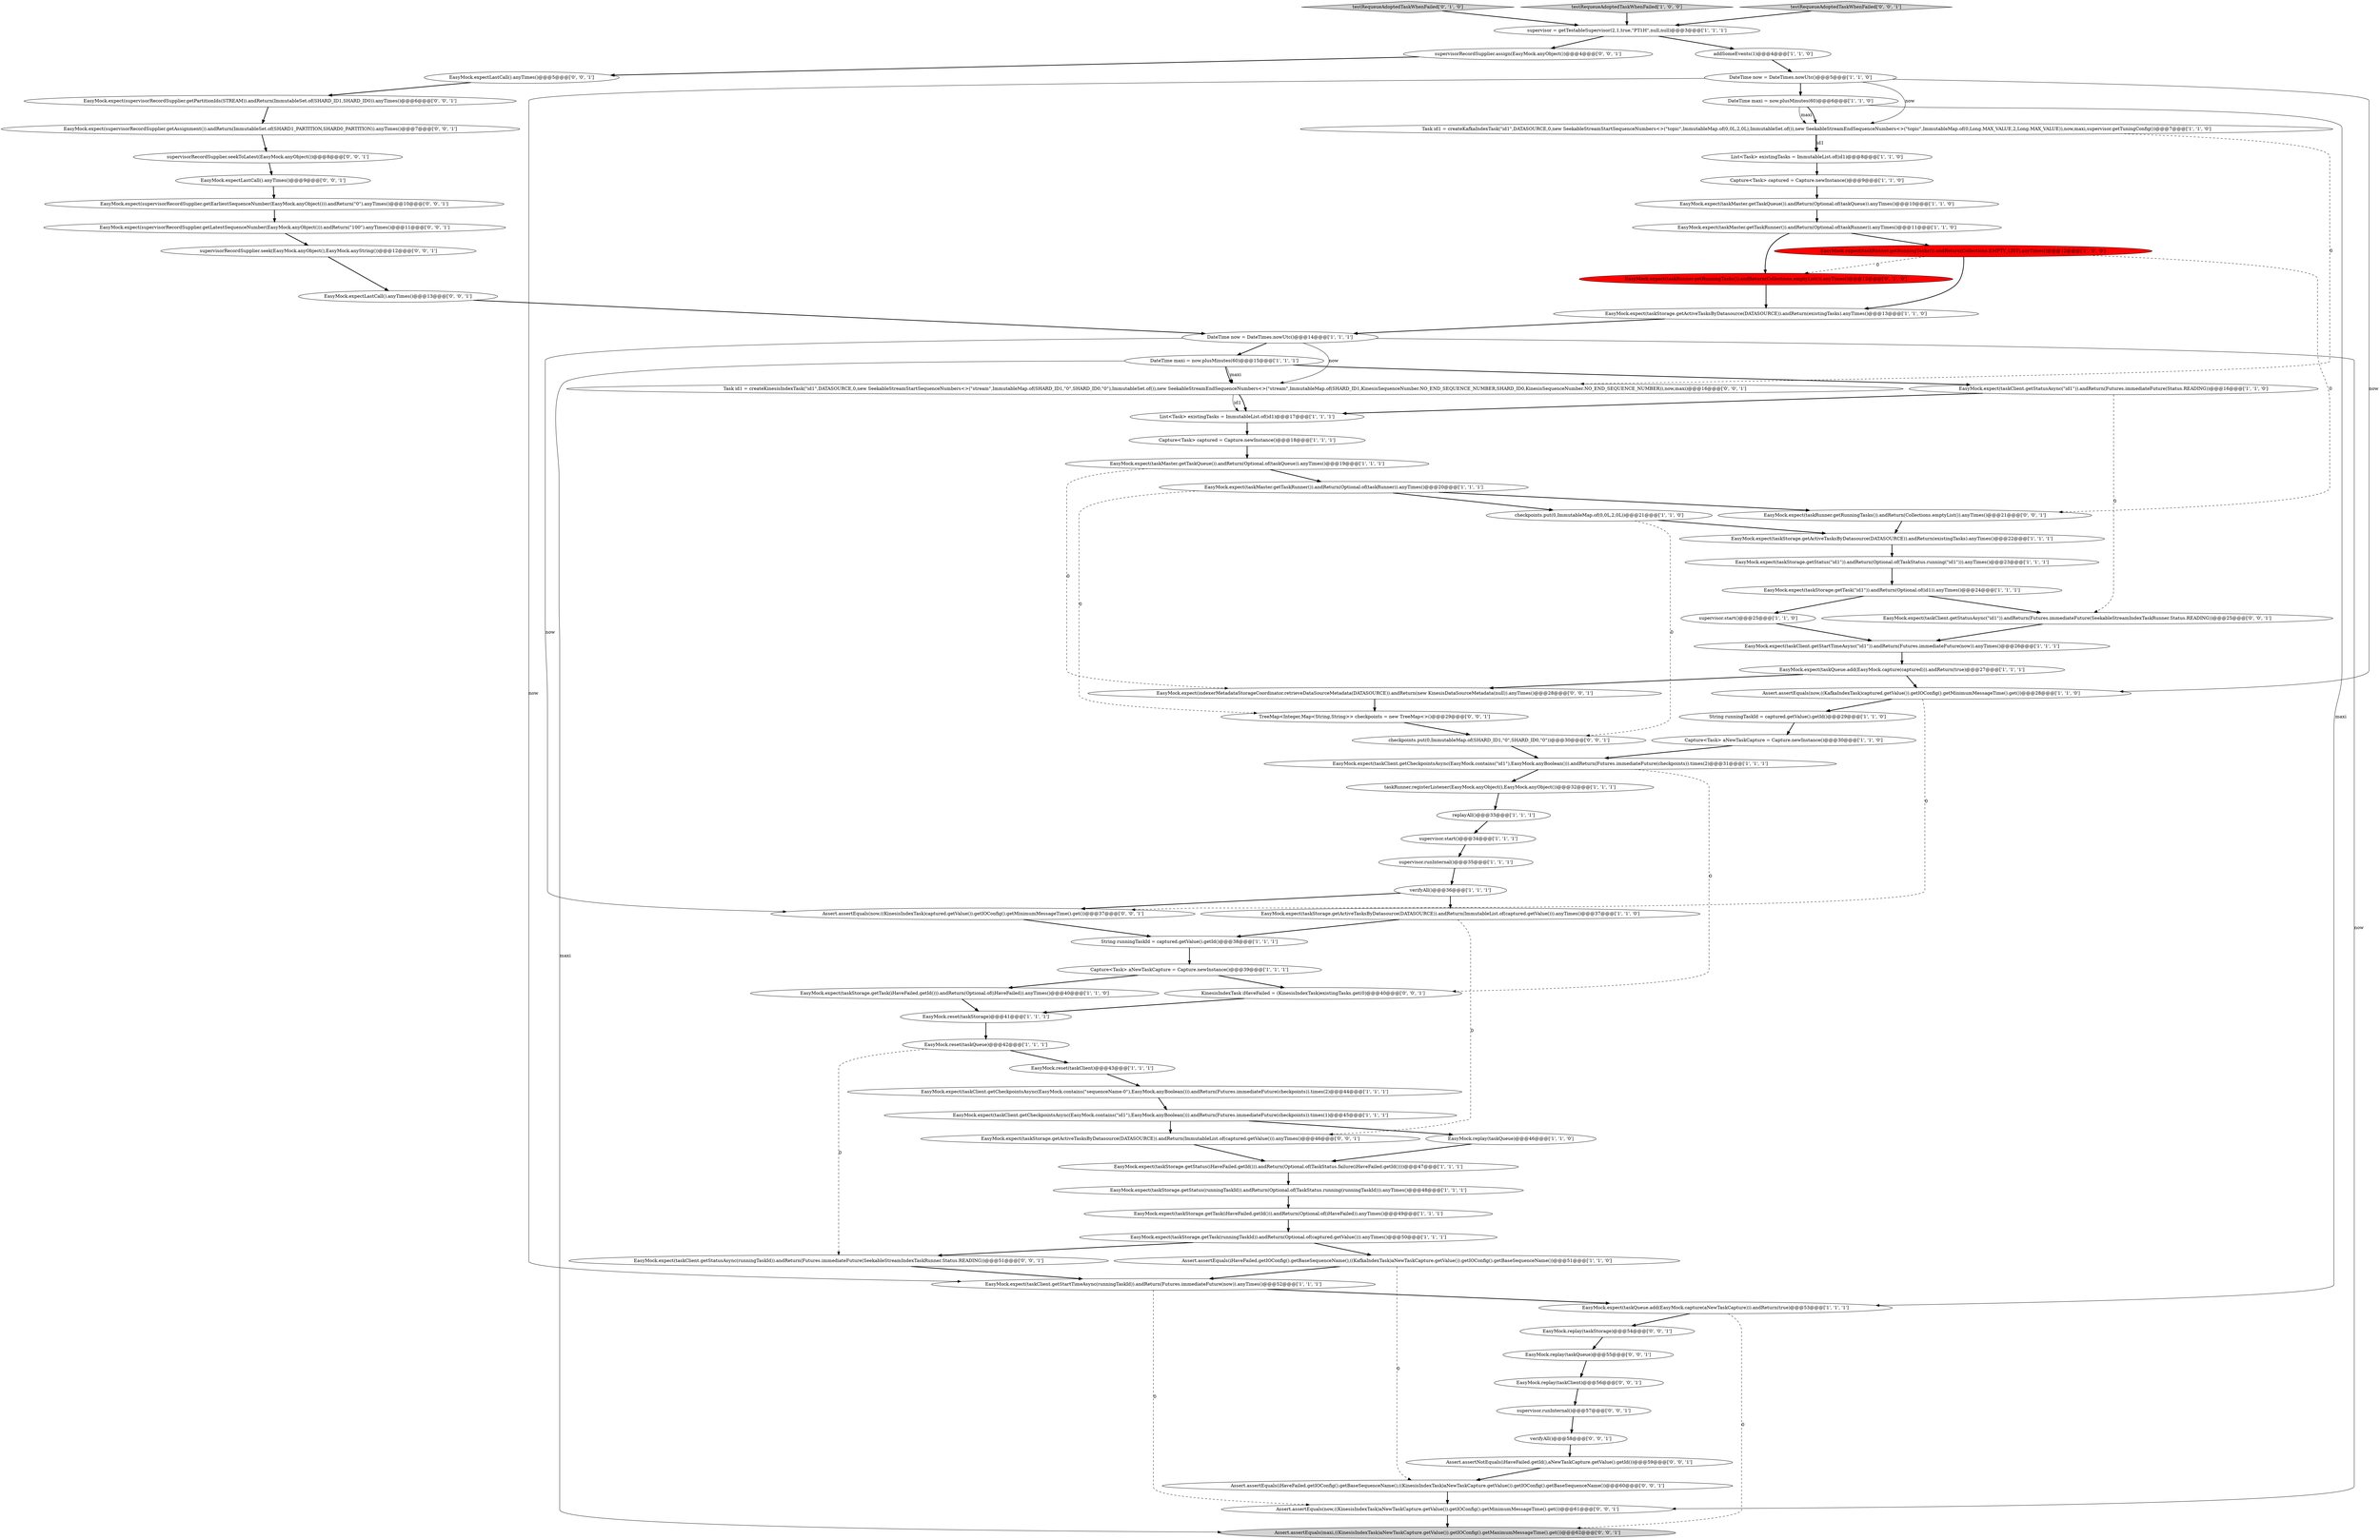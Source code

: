 digraph {
55 [style = filled, label = "KinesisIndexTask iHaveFailed = (KinesisIndexTask)existingTasks.get(0)@@@40@@@['0', '0', '1']", fillcolor = white, shape = ellipse image = "AAA0AAABBB3BBB"];
6 [style = filled, label = "EasyMock.expect(taskStorage.getTask(runningTaskId)).andReturn(Optional.of(captured.getValue())).anyTimes()@@@50@@@['1', '1', '1']", fillcolor = white, shape = ellipse image = "AAA0AAABBB1BBB"];
72 [style = filled, label = "EasyMock.expect(indexerMetadataStorageCoordinator.retrieveDataSourceMetadata(DATASOURCE)).andReturn(new KinesisDataSourceMetadata(null)).anyTimes()@@@28@@@['0', '0', '1']", fillcolor = white, shape = ellipse image = "AAA0AAABBB3BBB"];
71 [style = filled, label = "Assert.assertEquals(maxi,((KinesisIndexTask)aNewTaskCapture.getValue()).getIOConfig().getMaximumMessageTime().get())@@@62@@@['0', '0', '1']", fillcolor = lightgray, shape = ellipse image = "AAA0AAABBB3BBB"];
20 [style = filled, label = "EasyMock.expect(taskMaster.getTaskQueue()).andReturn(Optional.of(taskQueue)).anyTimes()@@@10@@@['1', '1', '0']", fillcolor = white, shape = ellipse image = "AAA0AAABBB1BBB"];
44 [style = filled, label = "supervisor.start()@@@34@@@['1', '1', '1']", fillcolor = white, shape = ellipse image = "AAA0AAABBB1BBB"];
12 [style = filled, label = "String runningTaskId = captured.getValue().getId()@@@29@@@['1', '1', '0']", fillcolor = white, shape = ellipse image = "AAA0AAABBB1BBB"];
80 [style = filled, label = "EasyMock.replay(taskStorage)@@@54@@@['0', '0', '1']", fillcolor = white, shape = ellipse image = "AAA0AAABBB3BBB"];
67 [style = filled, label = "EasyMock.replay(taskQueue)@@@55@@@['0', '0', '1']", fillcolor = white, shape = ellipse image = "AAA0AAABBB3BBB"];
36 [style = filled, label = "EasyMock.expect(taskClient.getCheckpointsAsync(EasyMock.contains(\"sequenceName-0\"),EasyMock.anyBoolean())).andReturn(Futures.immediateFuture(checkpoints)).times(2)@@@44@@@['1', '1', '1']", fillcolor = white, shape = ellipse image = "AAA0AAABBB1BBB"];
0 [style = filled, label = "EasyMock.expect(taskStorage.getActiveTasksByDatasource(DATASOURCE)).andReturn(existingTasks).anyTimes()@@@22@@@['1', '1', '1']", fillcolor = white, shape = ellipse image = "AAA0AAABBB1BBB"];
25 [style = filled, label = "EasyMock.expect(taskMaster.getTaskRunner()).andReturn(Optional.of(taskRunner)).anyTimes()@@@20@@@['1', '1', '1']", fillcolor = white, shape = ellipse image = "AAA0AAABBB1BBB"];
76 [style = filled, label = "EasyMock.expect(supervisorRecordSupplier.getPartitionIds(STREAM)).andReturn(ImmutableSet.of(SHARD_ID1,SHARD_ID0)).anyTimes()@@@6@@@['0', '0', '1']", fillcolor = white, shape = ellipse image = "AAA0AAABBB3BBB"];
8 [style = filled, label = "Assert.assertEquals(iHaveFailed.getIOConfig().getBaseSequenceName(),((KafkaIndexTask)aNewTaskCapture.getValue()).getIOConfig().getBaseSequenceName())@@@51@@@['1', '1', '0']", fillcolor = white, shape = ellipse image = "AAA0AAABBB1BBB"];
53 [style = filled, label = "EasyMock.expect(taskRunner.getRunningTasks()).andReturn(Collections.emptyList()).anyTimes()@@@12@@@['0', '1', '0']", fillcolor = red, shape = ellipse image = "AAA1AAABBB2BBB"];
11 [style = filled, label = "EasyMock.reset(taskStorage)@@@41@@@['1', '1', '1']", fillcolor = white, shape = ellipse image = "AAA0AAABBB1BBB"];
63 [style = filled, label = "EasyMock.expect(taskStorage.getActiveTasksByDatasource(DATASOURCE)).andReturn(ImmutableList.of(captured.getValue())).anyTimes()@@@46@@@['0', '0', '1']", fillcolor = white, shape = ellipse image = "AAA0AAABBB3BBB"];
32 [style = filled, label = "taskRunner.registerListener(EasyMock.anyObject(),EasyMock.anyObject())@@@32@@@['1', '1', '1']", fillcolor = white, shape = ellipse image = "AAA0AAABBB1BBB"];
57 [style = filled, label = "supervisor.runInternal()@@@57@@@['0', '0', '1']", fillcolor = white, shape = ellipse image = "AAA0AAABBB3BBB"];
2 [style = filled, label = "List<Task> existingTasks = ImmutableList.of(id1)@@@17@@@['1', '1', '1']", fillcolor = white, shape = ellipse image = "AAA0AAABBB1BBB"];
16 [style = filled, label = "Assert.assertEquals(now,((KafkaIndexTask)captured.getValue()).getIOConfig().getMinimumMessageTime().get())@@@28@@@['1', '1', '0']", fillcolor = white, shape = ellipse image = "AAA0AAABBB1BBB"];
61 [style = filled, label = "EasyMock.expect(supervisorRecordSupplier.getAssignment()).andReturn(ImmutableSet.of(SHARD1_PARTITION,SHARD0_PARTITION)).anyTimes()@@@7@@@['0', '0', '1']", fillcolor = white, shape = ellipse image = "AAA0AAABBB3BBB"];
68 [style = filled, label = "Assert.assertEquals(iHaveFailed.getIOConfig().getBaseSequenceName(),((KinesisIndexTask)aNewTaskCapture.getValue()).getIOConfig().getBaseSequenceName())@@@60@@@['0', '0', '1']", fillcolor = white, shape = ellipse image = "AAA0AAABBB3BBB"];
52 [style = filled, label = "testRequeueAdoptedTaskWhenFailed['0', '1', '0']", fillcolor = lightgray, shape = diamond image = "AAA0AAABBB2BBB"];
40 [style = filled, label = "EasyMock.expect(taskClient.getStartTimeAsync(\"id1\")).andReturn(Futures.immediateFuture(now)).anyTimes()@@@26@@@['1', '1', '1']", fillcolor = white, shape = ellipse image = "AAA0AAABBB1BBB"];
56 [style = filled, label = "TreeMap<Integer,Map<String,String>> checkpoints = new TreeMap<>()@@@29@@@['0', '0', '1']", fillcolor = white, shape = ellipse image = "AAA0AAABBB3BBB"];
31 [style = filled, label = "List<Task> existingTasks = ImmutableList.of(id1)@@@8@@@['1', '1', '0']", fillcolor = white, shape = ellipse image = "AAA0AAABBB1BBB"];
58 [style = filled, label = "supervisorRecordSupplier.seek(EasyMock.anyObject(),EasyMock.anyString())@@@12@@@['0', '0', '1']", fillcolor = white, shape = ellipse image = "AAA0AAABBB3BBB"];
39 [style = filled, label = "EasyMock.expect(taskClient.getStatusAsync(\"id1\")).andReturn(Futures.immediateFuture(Status.READING))@@@16@@@['1', '1', '0']", fillcolor = white, shape = ellipse image = "AAA0AAABBB1BBB"];
62 [style = filled, label = "Assert.assertNotEquals(iHaveFailed.getId(),aNewTaskCapture.getValue().getId())@@@59@@@['0', '0', '1']", fillcolor = white, shape = ellipse image = "AAA0AAABBB3BBB"];
13 [style = filled, label = "supervisor.start()@@@25@@@['1', '1', '0']", fillcolor = white, shape = ellipse image = "AAA0AAABBB1BBB"];
47 [style = filled, label = "EasyMock.expect(taskStorage.getTask(iHaveFailed.getId())).andReturn(Optional.of(iHaveFailed)).anyTimes()@@@40@@@['1', '1', '0']", fillcolor = white, shape = ellipse image = "AAA0AAABBB1BBB"];
48 [style = filled, label = "EasyMock.expect(taskClient.getStartTimeAsync(runningTaskId)).andReturn(Futures.immediateFuture(now)).anyTimes()@@@52@@@['1', '1', '1']", fillcolor = white, shape = ellipse image = "AAA0AAABBB1BBB"];
34 [style = filled, label = "EasyMock.expect(taskRunner.getRunningTasks()).andReturn(Collections.EMPTY_LIST).anyTimes()@@@12@@@['1', '0', '0']", fillcolor = red, shape = ellipse image = "AAA1AAABBB1BBB"];
21 [style = filled, label = "EasyMock.expect(taskStorage.getStatus(\"id1\")).andReturn(Optional.of(TaskStatus.running(\"id1\"))).anyTimes()@@@23@@@['1', '1', '1']", fillcolor = white, shape = ellipse image = "AAA0AAABBB1BBB"];
33 [style = filled, label = "Task id1 = createKafkaIndexTask(\"id1\",DATASOURCE,0,new SeekableStreamStartSequenceNumbers<>(\"topic\",ImmutableMap.of(0,0L,2,0L),ImmutableSet.of()),new SeekableStreamEndSequenceNumbers<>(\"topic\",ImmutableMap.of(0,Long.MAX_VALUE,2,Long.MAX_VALUE)),now,maxi,supervisor.getTuningConfig())@@@7@@@['1', '1', '0']", fillcolor = white, shape = ellipse image = "AAA0AAABBB1BBB"];
14 [style = filled, label = "supervisor.runInternal()@@@35@@@['1', '1', '1']", fillcolor = white, shape = ellipse image = "AAA0AAABBB1BBB"];
17 [style = filled, label = "Capture<Task> aNewTaskCapture = Capture.newInstance()@@@30@@@['1', '1', '0']", fillcolor = white, shape = ellipse image = "AAA0AAABBB1BBB"];
27 [style = filled, label = "String runningTaskId = captured.getValue().getId()@@@38@@@['1', '1', '1']", fillcolor = white, shape = ellipse image = "AAA0AAABBB1BBB"];
37 [style = filled, label = "EasyMock.expect(taskStorage.getActiveTasksByDatasource(DATASOURCE)).andReturn(ImmutableList.of(captured.getValue())).anyTimes()@@@37@@@['1', '1', '0']", fillcolor = white, shape = ellipse image = "AAA0AAABBB1BBB"];
50 [style = filled, label = "EasyMock.expect(taskQueue.add(EasyMock.capture(captured))).andReturn(true)@@@27@@@['1', '1', '1']", fillcolor = white, shape = ellipse image = "AAA0AAABBB1BBB"];
65 [style = filled, label = "EasyMock.expect(taskRunner.getRunningTasks()).andReturn(Collections.emptyList()).anyTimes()@@@21@@@['0', '0', '1']", fillcolor = white, shape = ellipse image = "AAA0AAABBB3BBB"];
78 [style = filled, label = "EasyMock.expectLastCall().anyTimes()@@@13@@@['0', '0', '1']", fillcolor = white, shape = ellipse image = "AAA0AAABBB3BBB"];
79 [style = filled, label = "EasyMock.expect(taskClient.getStatusAsync(\"id1\")).andReturn(Futures.immediateFuture(SeekableStreamIndexTaskRunner.Status.READING))@@@25@@@['0', '0', '1']", fillcolor = white, shape = ellipse image = "AAA0AAABBB3BBB"];
82 [style = filled, label = "EasyMock.expectLastCall().anyTimes()@@@9@@@['0', '0', '1']", fillcolor = white, shape = ellipse image = "AAA0AAABBB3BBB"];
83 [style = filled, label = "EasyMock.expect(supervisorRecordSupplier.getEarliestSequenceNumber(EasyMock.anyObject())).andReturn(\"0\").anyTimes()@@@10@@@['0', '0', '1']", fillcolor = white, shape = ellipse image = "AAA0AAABBB3BBB"];
4 [style = filled, label = "addSomeEvents(1)@@@4@@@['1', '1', '0']", fillcolor = white, shape = ellipse image = "AAA0AAABBB1BBB"];
35 [style = filled, label = "EasyMock.expect(taskClient.getCheckpointsAsync(EasyMock.contains(\"id1\"),EasyMock.anyBoolean())).andReturn(Futures.immediateFuture(checkpoints)).times(2)@@@31@@@['1', '1', '1']", fillcolor = white, shape = ellipse image = "AAA0AAABBB1BBB"];
10 [style = filled, label = "replayAll()@@@33@@@['1', '1', '1']", fillcolor = white, shape = ellipse image = "AAA0AAABBB1BBB"];
30 [style = filled, label = "Capture<Task> aNewTaskCapture = Capture.newInstance()@@@39@@@['1', '1', '1']", fillcolor = white, shape = ellipse image = "AAA0AAABBB1BBB"];
81 [style = filled, label = "Task id1 = createKinesisIndexTask(\"id1\",DATASOURCE,0,new SeekableStreamStartSequenceNumbers<>(\"stream\",ImmutableMap.of(SHARD_ID1,\"0\",SHARD_ID0,\"0\"),ImmutableSet.of()),new SeekableStreamEndSequenceNumbers<>(\"stream\",ImmutableMap.of(SHARD_ID1,KinesisSequenceNumber.NO_END_SEQUENCE_NUMBER,SHARD_ID0,KinesisSequenceNumber.NO_END_SEQUENCE_NUMBER)),now,maxi)@@@16@@@['0', '0', '1']", fillcolor = white, shape = ellipse image = "AAA0AAABBB3BBB"];
28 [style = filled, label = "DateTime now = DateTimes.nowUtc()@@@14@@@['1', '1', '1']", fillcolor = white, shape = ellipse image = "AAA0AAABBB1BBB"];
38 [style = filled, label = "supervisor = getTestableSupervisor(2,1,true,\"PT1H\",null,null)@@@3@@@['1', '1', '1']", fillcolor = white, shape = ellipse image = "AAA0AAABBB1BBB"];
1 [style = filled, label = "Capture<Task> captured = Capture.newInstance()@@@9@@@['1', '1', '0']", fillcolor = white, shape = ellipse image = "AAA0AAABBB1BBB"];
60 [style = filled, label = "EasyMock.expect(taskClient.getStatusAsync(runningTaskId)).andReturn(Futures.immediateFuture(SeekableStreamIndexTaskRunner.Status.READING))@@@51@@@['0', '0', '1']", fillcolor = white, shape = ellipse image = "AAA0AAABBB3BBB"];
54 [style = filled, label = "Assert.assertEquals(now,((KinesisIndexTask)captured.getValue()).getIOConfig().getMinimumMessageTime().get())@@@37@@@['0', '0', '1']", fillcolor = white, shape = ellipse image = "AAA0AAABBB3BBB"];
5 [style = filled, label = "checkpoints.put(0,ImmutableMap.of(0,0L,2,0L))@@@21@@@['1', '1', '0']", fillcolor = white, shape = ellipse image = "AAA0AAABBB1BBB"];
23 [style = filled, label = "EasyMock.expect(taskMaster.getTaskQueue()).andReturn(Optional.of(taskQueue)).anyTimes()@@@19@@@['1', '1', '1']", fillcolor = white, shape = ellipse image = "AAA0AAABBB1BBB"];
46 [style = filled, label = "EasyMock.expect(taskStorage.getTask(iHaveFailed.getId())).andReturn(Optional.of(iHaveFailed)).anyTimes()@@@49@@@['1', '1', '1']", fillcolor = white, shape = ellipse image = "AAA0AAABBB1BBB"];
29 [style = filled, label = "EasyMock.expect(taskClient.getCheckpointsAsync(EasyMock.contains(\"id1\"),EasyMock.anyBoolean())).andReturn(Futures.immediateFuture(checkpoints)).times(1)@@@45@@@['1', '1', '1']", fillcolor = white, shape = ellipse image = "AAA0AAABBB1BBB"];
26 [style = filled, label = "Capture<Task> captured = Capture.newInstance()@@@18@@@['1', '1', '1']", fillcolor = white, shape = ellipse image = "AAA0AAABBB1BBB"];
49 [style = filled, label = "EasyMock.expect(taskStorage.getStatus(iHaveFailed.getId())).andReturn(Optional.of(TaskStatus.failure(iHaveFailed.getId())))@@@47@@@['1', '1', '1']", fillcolor = white, shape = ellipse image = "AAA0AAABBB1BBB"];
9 [style = filled, label = "DateTime maxi = now.plusMinutes(60)@@@6@@@['1', '1', '0']", fillcolor = white, shape = ellipse image = "AAA0AAABBB1BBB"];
18 [style = filled, label = "EasyMock.expect(taskStorage.getStatus(runningTaskId)).andReturn(Optional.of(TaskStatus.running(runningTaskId))).anyTimes()@@@48@@@['1', '1', '1']", fillcolor = white, shape = ellipse image = "AAA0AAABBB1BBB"];
24 [style = filled, label = "testRequeueAdoptedTaskWhenFailed['1', '0', '0']", fillcolor = lightgray, shape = diamond image = "AAA0AAABBB1BBB"];
74 [style = filled, label = "verifyAll()@@@58@@@['0', '0', '1']", fillcolor = white, shape = ellipse image = "AAA0AAABBB3BBB"];
64 [style = filled, label = "testRequeueAdoptedTaskWhenFailed['0', '0', '1']", fillcolor = lightgray, shape = diamond image = "AAA0AAABBB3BBB"];
75 [style = filled, label = "EasyMock.expect(supervisorRecordSupplier.getLatestSequenceNumber(EasyMock.anyObject())).andReturn(\"100\").anyTimes()@@@11@@@['0', '0', '1']", fillcolor = white, shape = ellipse image = "AAA0AAABBB3BBB"];
45 [style = filled, label = "EasyMock.reset(taskQueue)@@@42@@@['1', '1', '1']", fillcolor = white, shape = ellipse image = "AAA0AAABBB1BBB"];
22 [style = filled, label = "EasyMock.expect(taskMaster.getTaskRunner()).andReturn(Optional.of(taskRunner)).anyTimes()@@@11@@@['1', '1', '0']", fillcolor = white, shape = ellipse image = "AAA0AAABBB1BBB"];
42 [style = filled, label = "EasyMock.reset(taskClient)@@@43@@@['1', '1', '1']", fillcolor = white, shape = ellipse image = "AAA0AAABBB1BBB"];
59 [style = filled, label = "supervisorRecordSupplier.seekToLatest(EasyMock.anyObject())@@@8@@@['0', '0', '1']", fillcolor = white, shape = ellipse image = "AAA0AAABBB3BBB"];
51 [style = filled, label = "DateTime now = DateTimes.nowUtc()@@@5@@@['1', '1', '0']", fillcolor = white, shape = ellipse image = "AAA0AAABBB1BBB"];
15 [style = filled, label = "EasyMock.expect(taskStorage.getActiveTasksByDatasource(DATASOURCE)).andReturn(existingTasks).anyTimes()@@@13@@@['1', '1', '0']", fillcolor = white, shape = ellipse image = "AAA0AAABBB1BBB"];
7 [style = filled, label = "EasyMock.expect(taskStorage.getTask(\"id1\")).andReturn(Optional.of(id1)).anyTimes()@@@24@@@['1', '1', '1']", fillcolor = white, shape = ellipse image = "AAA0AAABBB1BBB"];
19 [style = filled, label = "EasyMock.expect(taskQueue.add(EasyMock.capture(aNewTaskCapture))).andReturn(true)@@@53@@@['1', '1', '1']", fillcolor = white, shape = ellipse image = "AAA0AAABBB1BBB"];
43 [style = filled, label = "EasyMock.replay(taskQueue)@@@46@@@['1', '1', '0']", fillcolor = white, shape = ellipse image = "AAA0AAABBB1BBB"];
66 [style = filled, label = "supervisorRecordSupplier.assign(EasyMock.anyObject())@@@4@@@['0', '0', '1']", fillcolor = white, shape = ellipse image = "AAA0AAABBB3BBB"];
73 [style = filled, label = "Assert.assertEquals(now,((KinesisIndexTask)aNewTaskCapture.getValue()).getIOConfig().getMinimumMessageTime().get())@@@61@@@['0', '0', '1']", fillcolor = white, shape = ellipse image = "AAA0AAABBB3BBB"];
70 [style = filled, label = "EasyMock.replay(taskClient)@@@56@@@['0', '0', '1']", fillcolor = white, shape = ellipse image = "AAA0AAABBB3BBB"];
3 [style = filled, label = "DateTime maxi = now.plusMinutes(60)@@@15@@@['1', '1', '1']", fillcolor = white, shape = ellipse image = "AAA0AAABBB1BBB"];
69 [style = filled, label = "EasyMock.expectLastCall().anyTimes()@@@5@@@['0', '0', '1']", fillcolor = white, shape = ellipse image = "AAA0AAABBB3BBB"];
41 [style = filled, label = "verifyAll()@@@36@@@['1', '1', '1']", fillcolor = white, shape = ellipse image = "AAA0AAABBB1BBB"];
77 [style = filled, label = "checkpoints.put(0,ImmutableMap.of(SHARD_ID1,\"0\",SHARD_ID0,\"0\"))@@@30@@@['0', '0', '1']", fillcolor = white, shape = ellipse image = "AAA0AAABBB3BBB"];
51->33 [style = solid, label="now"];
2->26 [style = bold, label=""];
54->27 [style = bold, label=""];
25->56 [style = dashed, label="0"];
69->76 [style = bold, label=""];
37->27 [style = bold, label=""];
36->29 [style = bold, label=""];
83->75 [style = bold, label=""];
34->15 [style = bold, label=""];
38->4 [style = bold, label=""];
65->0 [style = bold, label=""];
1->20 [style = bold, label=""];
76->61 [style = bold, label=""];
31->1 [style = bold, label=""];
61->59 [style = bold, label=""];
9->33 [style = solid, label="maxi"];
68->73 [style = bold, label=""];
47->11 [style = bold, label=""];
39->79 [style = dashed, label="0"];
81->2 [style = bold, label=""];
5->0 [style = bold, label=""];
7->79 [style = bold, label=""];
57->74 [style = bold, label=""];
29->63 [style = bold, label=""];
45->42 [style = bold, label=""];
29->43 [style = bold, label=""];
73->71 [style = bold, label=""];
18->46 [style = bold, label=""];
3->39 [style = bold, label=""];
55->11 [style = bold, label=""];
70->57 [style = bold, label=""];
28->3 [style = bold, label=""];
41->54 [style = bold, label=""];
17->35 [style = bold, label=""];
48->73 [style = dashed, label="0"];
23->25 [style = bold, label=""];
40->50 [style = bold, label=""];
28->73 [style = solid, label="now"];
3->81 [style = bold, label=""];
9->33 [style = bold, label=""];
27->30 [style = bold, label=""];
46->6 [style = bold, label=""];
41->37 [style = bold, label=""];
33->81 [style = dashed, label="0"];
45->60 [style = dashed, label="0"];
24->38 [style = bold, label=""];
0->21 [style = bold, label=""];
13->40 [style = bold, label=""];
32->10 [style = bold, label=""];
28->81 [style = solid, label="now"];
60->48 [style = bold, label=""];
66->69 [style = bold, label=""];
10->44 [style = bold, label=""];
64->38 [style = bold, label=""];
49->18 [style = bold, label=""];
16->54 [style = dashed, label="0"];
21->7 [style = bold, label=""];
62->68 [style = bold, label=""];
30->47 [style = bold, label=""];
58->78 [style = bold, label=""];
50->72 [style = bold, label=""];
25->65 [style = bold, label=""];
8->68 [style = dashed, label="0"];
77->35 [style = bold, label=""];
35->55 [style = dashed, label="0"];
51->9 [style = bold, label=""];
12->17 [style = bold, label=""];
67->70 [style = bold, label=""];
35->32 [style = bold, label=""];
44->14 [style = bold, label=""];
56->77 [style = bold, label=""];
33->31 [style = solid, label="id1"];
82->83 [style = bold, label=""];
28->54 [style = solid, label="now"];
38->66 [style = bold, label=""];
72->56 [style = bold, label=""];
74->62 [style = bold, label=""];
15->28 [style = bold, label=""];
5->77 [style = dashed, label="0"];
39->2 [style = bold, label=""];
80->67 [style = bold, label=""];
78->28 [style = bold, label=""];
19->71 [style = dashed, label="0"];
25->5 [style = bold, label=""];
4->51 [style = bold, label=""];
14->41 [style = bold, label=""];
81->2 [style = solid, label="id1"];
7->13 [style = bold, label=""];
19->80 [style = bold, label=""];
63->49 [style = bold, label=""];
11->45 [style = bold, label=""];
50->16 [style = bold, label=""];
3->81 [style = solid, label="maxi"];
52->38 [style = bold, label=""];
3->71 [style = solid, label="maxi"];
42->36 [style = bold, label=""];
37->63 [style = dashed, label="0"];
34->53 [style = dashed, label="0"];
75->58 [style = bold, label=""];
20->22 [style = bold, label=""];
51->16 [style = solid, label="now"];
30->55 [style = bold, label=""];
8->48 [style = bold, label=""];
59->82 [style = bold, label=""];
6->60 [style = bold, label=""];
22->53 [style = bold, label=""];
9->19 [style = solid, label="maxi"];
26->23 [style = bold, label=""];
22->34 [style = bold, label=""];
6->8 [style = bold, label=""];
48->19 [style = bold, label=""];
33->31 [style = bold, label=""];
23->72 [style = dashed, label="0"];
43->49 [style = bold, label=""];
53->15 [style = bold, label=""];
34->65 [style = dashed, label="0"];
16->12 [style = bold, label=""];
79->40 [style = bold, label=""];
51->48 [style = solid, label="now"];
}
